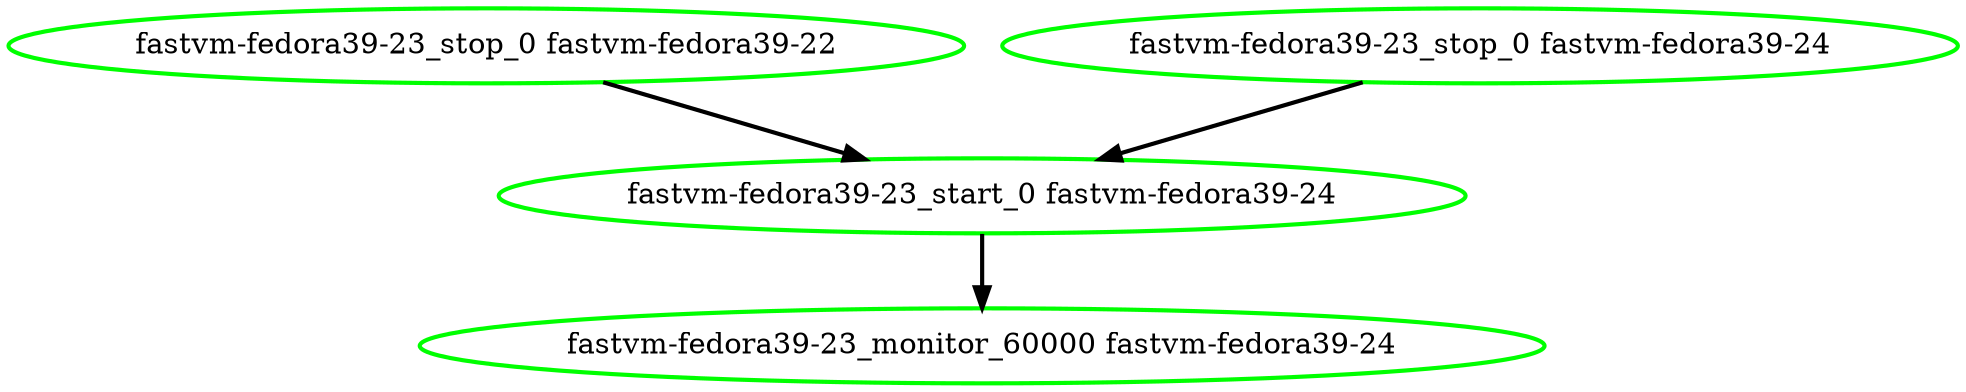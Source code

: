  digraph "g" {
"fastvm-fedora39-23_monitor_60000 fastvm-fedora39-24" [ style=bold color="green" fontcolor="black"]
"fastvm-fedora39-23_start_0 fastvm-fedora39-24" -> "fastvm-fedora39-23_monitor_60000 fastvm-fedora39-24" [ style = bold]
"fastvm-fedora39-23_start_0 fastvm-fedora39-24" [ style=bold color="green" fontcolor="black"]
"fastvm-fedora39-23_stop_0 fastvm-fedora39-22" -> "fastvm-fedora39-23_start_0 fastvm-fedora39-24" [ style = bold]
"fastvm-fedora39-23_stop_0 fastvm-fedora39-22" [ style=bold color="green" fontcolor="black"]
"fastvm-fedora39-23_stop_0 fastvm-fedora39-24" -> "fastvm-fedora39-23_start_0 fastvm-fedora39-24" [ style = bold]
"fastvm-fedora39-23_stop_0 fastvm-fedora39-24" [ style=bold color="green" fontcolor="black"]
}
